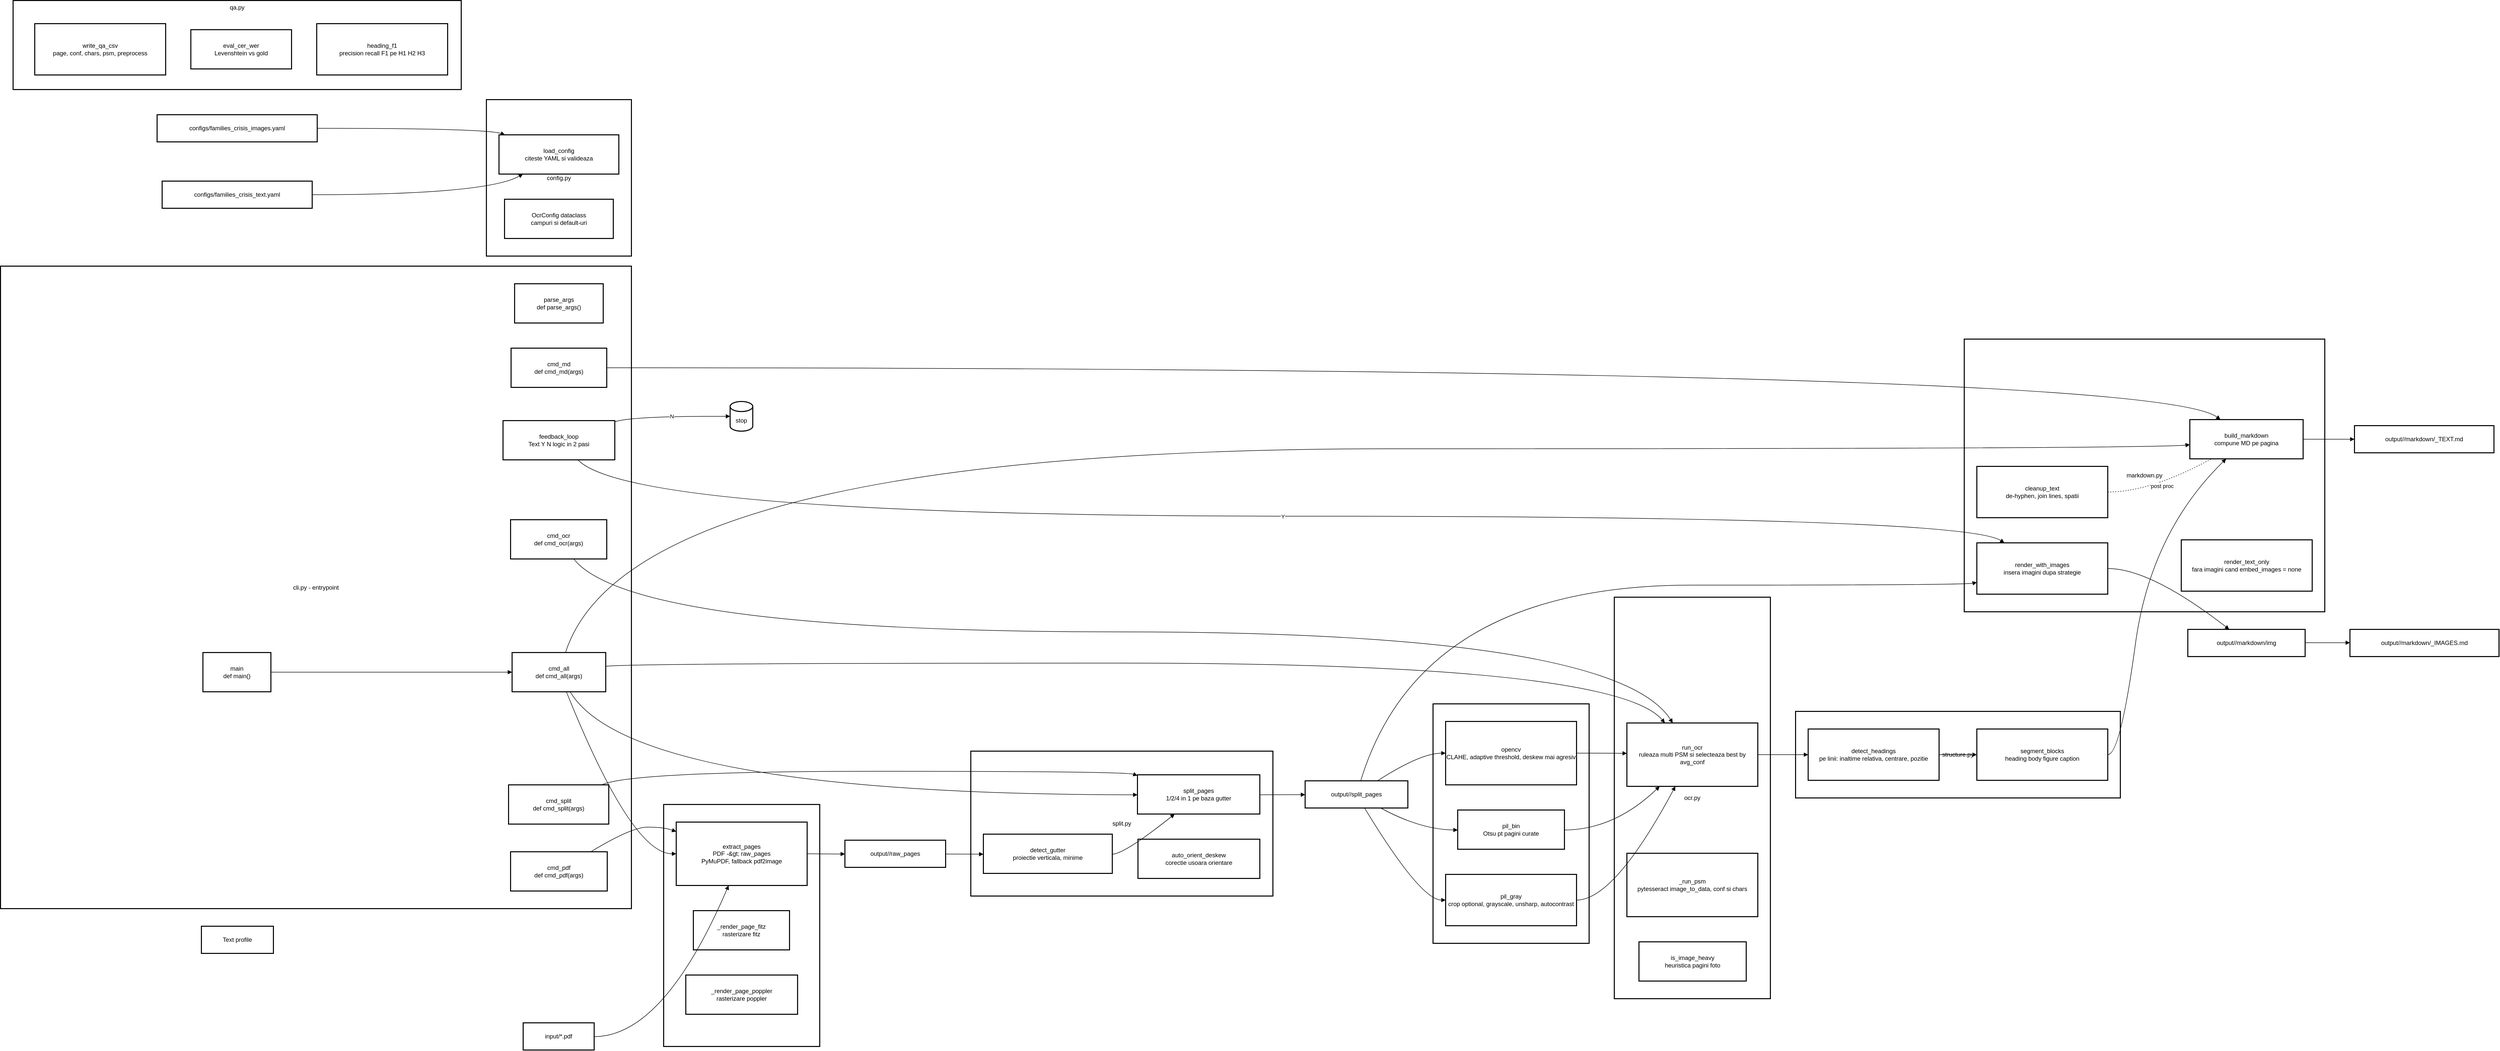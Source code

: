 <mxfile version="28.1.1">
  <diagram name="Page-1" id="o5Kr-O89gYPTlMw9ChJK">
    <mxGraphModel dx="1482" dy="775" grid="1" gridSize="10" guides="1" tooltips="1" connect="1" arrows="1" fold="1" page="1" pageScale="1" pageWidth="850" pageHeight="1100" math="0" shadow="0">
      <root>
        <mxCell id="0" />
        <mxCell id="1" parent="0" />
        <mxCell id="SFoUvwOAt9z_cPdB6uyd-109" value="qa.py" style="whiteSpace=wrap;strokeWidth=2;verticalAlign=top;" vertex="1" parent="1">
          <mxGeometry x="45" y="40" width="890" height="177" as="geometry" />
        </mxCell>
        <mxCell id="SFoUvwOAt9z_cPdB6uyd-110" value="write_qa_csv&#xa;page, conf, chars, psm, preprocess" style="whiteSpace=wrap;strokeWidth=2;" vertex="1" parent="SFoUvwOAt9z_cPdB6uyd-109">
          <mxGeometry x="43" y="46" width="260" height="102" as="geometry" />
        </mxCell>
        <mxCell id="SFoUvwOAt9z_cPdB6uyd-111" value="eval_cer_wer&#xa;Levenshtein vs gold" style="whiteSpace=wrap;strokeWidth=2;" vertex="1" parent="SFoUvwOAt9z_cPdB6uyd-109">
          <mxGeometry x="353" y="58" width="200" height="78" as="geometry" />
        </mxCell>
        <mxCell id="SFoUvwOAt9z_cPdB6uyd-112" value="heading_f1&#xa;precision recall F1 pe H1 H2 H3" style="whiteSpace=wrap;strokeWidth=2;" vertex="1" parent="SFoUvwOAt9z_cPdB6uyd-109">
          <mxGeometry x="603" y="46" width="260" height="102" as="geometry" />
        </mxCell>
        <mxCell id="SFoUvwOAt9z_cPdB6uyd-113" value="markdown.py" style="whiteSpace=wrap;strokeWidth=2;" vertex="1" parent="1">
          <mxGeometry x="3920" y="713" width="716" height="542" as="geometry" />
        </mxCell>
        <mxCell id="SFoUvwOAt9z_cPdB6uyd-114" value="structure.py" style="whiteSpace=wrap;strokeWidth=2;" vertex="1" parent="1">
          <mxGeometry x="3585" y="1453" width="645" height="172" as="geometry" />
        </mxCell>
        <mxCell id="SFoUvwOAt9z_cPdB6uyd-115" value="ocr.py" style="whiteSpace=wrap;strokeWidth=2;" vertex="1" parent="1">
          <mxGeometry x="3225" y="1226" width="310" height="798" as="geometry" />
        </mxCell>
        <mxCell id="SFoUvwOAt9z_cPdB6uyd-116" value="preprocess.py" style="whiteSpace=wrap;strokeWidth=2;" vertex="1" parent="1">
          <mxGeometry x="2865" y="1438" width="310" height="476" as="geometry" />
        </mxCell>
        <mxCell id="SFoUvwOAt9z_cPdB6uyd-117" value="split.py" style="whiteSpace=wrap;strokeWidth=2;" vertex="1" parent="1">
          <mxGeometry x="1947" y="1532" width="600" height="288" as="geometry" />
        </mxCell>
        <mxCell id="SFoUvwOAt9z_cPdB6uyd-118" value="pdf.py" style="whiteSpace=wrap;strokeWidth=2;" vertex="1" parent="1">
          <mxGeometry x="1337" y="1638" width="310" height="481" as="geometry" />
        </mxCell>
        <mxCell id="SFoUvwOAt9z_cPdB6uyd-119" value="config.py" style="whiteSpace=wrap;strokeWidth=2;" vertex="1" parent="1">
          <mxGeometry x="985" y="237" width="288" height="311" as="geometry" />
        </mxCell>
        <mxCell id="SFoUvwOAt9z_cPdB6uyd-120" value="cli.py - entrypoint" style="whiteSpace=wrap;strokeWidth=2;" vertex="1" parent="1">
          <mxGeometry x="20" y="568" width="1253" height="1277" as="geometry" />
        </mxCell>
        <mxCell id="SFoUvwOAt9z_cPdB6uyd-121" value="configs/families_crisis_text.yaml" style="whiteSpace=wrap;strokeWidth=2;" vertex="1" parent="1">
          <mxGeometry x="341" y="399" width="298" height="54" as="geometry" />
        </mxCell>
        <mxCell id="SFoUvwOAt9z_cPdB6uyd-122" value="configs/families_crisis_images.yaml" style="whiteSpace=wrap;strokeWidth=2;" vertex="1" parent="1">
          <mxGeometry x="331" y="267" width="318" height="54" as="geometry" />
        </mxCell>
        <mxCell id="SFoUvwOAt9z_cPdB6uyd-123" value="parse_args&#xa;def parse_args()" style="whiteSpace=wrap;strokeWidth=2;" vertex="1" parent="1">
          <mxGeometry x="1041" y="603" width="176" height="78" as="geometry" />
        </mxCell>
        <mxCell id="SFoUvwOAt9z_cPdB6uyd-124" value="main&#xa;def main()" style="whiteSpace=wrap;strokeWidth=2;" vertex="1" parent="1">
          <mxGeometry x="422" y="1336" width="135" height="78" as="geometry" />
        </mxCell>
        <mxCell id="SFoUvwOAt9z_cPdB6uyd-125" value="cmd_pdf&#xa;def cmd_pdf(args)" style="whiteSpace=wrap;strokeWidth=2;" vertex="1" parent="1">
          <mxGeometry x="1033" y="1732" width="192" height="78" as="geometry" />
        </mxCell>
        <mxCell id="SFoUvwOAt9z_cPdB6uyd-126" value="cmd_split&#xa;def cmd_split(args)" style="whiteSpace=wrap;strokeWidth=2;" vertex="1" parent="1">
          <mxGeometry x="1029" y="1599" width="199" height="78" as="geometry" />
        </mxCell>
        <mxCell id="SFoUvwOAt9z_cPdB6uyd-127" value="cmd_ocr&#xa;def cmd_ocr(args)" style="whiteSpace=wrap;strokeWidth=2;" vertex="1" parent="1">
          <mxGeometry x="1033" y="1072" width="191" height="78" as="geometry" />
        </mxCell>
        <mxCell id="SFoUvwOAt9z_cPdB6uyd-128" value="cmd_md&#xa;def cmd_md(args)" style="whiteSpace=wrap;strokeWidth=2;" vertex="1" parent="1">
          <mxGeometry x="1034" y="731" width="190" height="78" as="geometry" />
        </mxCell>
        <mxCell id="SFoUvwOAt9z_cPdB6uyd-129" value="cmd_all&#xa;def cmd_all(args)" style="whiteSpace=wrap;strokeWidth=2;" vertex="1" parent="1">
          <mxGeometry x="1036" y="1336" width="186" height="78" as="geometry" />
        </mxCell>
        <mxCell id="SFoUvwOAt9z_cPdB6uyd-130" value="feedback_loop&#xa;Text Y N logic in 2 pasi" style="whiteSpace=wrap;strokeWidth=2;" vertex="1" parent="1">
          <mxGeometry x="1018" y="875" width="222" height="78" as="geometry" />
        </mxCell>
        <mxCell id="SFoUvwOAt9z_cPdB6uyd-131" value="load_config&#xa;citeste YAML si valideaza" style="whiteSpace=wrap;strokeWidth=2;" vertex="1" parent="1">
          <mxGeometry x="1010" y="307" width="238" height="78" as="geometry" />
        </mxCell>
        <mxCell id="SFoUvwOAt9z_cPdB6uyd-132" value="OcrConfig dataclass&#xa;campuri si default-uri" style="whiteSpace=wrap;strokeWidth=2;" vertex="1" parent="1">
          <mxGeometry x="1021" y="435" width="216" height="78" as="geometry" />
        </mxCell>
        <mxCell id="SFoUvwOAt9z_cPdB6uyd-133" value="extract_pages&#xa;PDF -&amp;gt; raw_pages&#xa;PyMuPDF, fallback pdf2image" style="whiteSpace=wrap;strokeWidth=2;" vertex="1" parent="1">
          <mxGeometry x="1362" y="1673" width="260" height="126" as="geometry" />
        </mxCell>
        <mxCell id="SFoUvwOAt9z_cPdB6uyd-134" value="_render_page_fitz&#xa;rasterizare fitz" style="whiteSpace=wrap;strokeWidth=2;" vertex="1" parent="1">
          <mxGeometry x="1396" y="1849" width="191" height="78" as="geometry" />
        </mxCell>
        <mxCell id="SFoUvwOAt9z_cPdB6uyd-135" value="_render_page_poppler&#xa;rasterizare poppler" style="whiteSpace=wrap;strokeWidth=2;" vertex="1" parent="1">
          <mxGeometry x="1381" y="1977" width="222" height="78" as="geometry" />
        </mxCell>
        <mxCell id="SFoUvwOAt9z_cPdB6uyd-136" value="detect_gutter&#xa;proiectie verticala, minime" style="whiteSpace=wrap;strokeWidth=2;" vertex="1" parent="1">
          <mxGeometry x="1972" y="1697" width="256" height="78" as="geometry" />
        </mxCell>
        <mxCell id="SFoUvwOAt9z_cPdB6uyd-137" value="split_pages&#xa;1/2/4 in 1 pe baza gutter" style="whiteSpace=wrap;strokeWidth=2;" vertex="1" parent="1">
          <mxGeometry x="2278" y="1579" width="243" height="78" as="geometry" />
        </mxCell>
        <mxCell id="SFoUvwOAt9z_cPdB6uyd-138" value="auto_orient_deskew&#xa;corectie usoara orientare" style="whiteSpace=wrap;strokeWidth=2;" vertex="1" parent="1">
          <mxGeometry x="2279" y="1707" width="242" height="78" as="geometry" />
        </mxCell>
        <mxCell id="SFoUvwOAt9z_cPdB6uyd-139" value="pil_gray&#xa;crop optional, grayscale, unsharp, autocontrast" style="whiteSpace=wrap;strokeWidth=2;" vertex="1" parent="1">
          <mxGeometry x="2890" y="1777" width="260" height="102" as="geometry" />
        </mxCell>
        <mxCell id="SFoUvwOAt9z_cPdB6uyd-140" value="pil_bin&#xa;Otsu pt pagini curate" style="whiteSpace=wrap;strokeWidth=2;" vertex="1" parent="1">
          <mxGeometry x="2914" y="1649" width="212" height="78" as="geometry" />
        </mxCell>
        <mxCell id="SFoUvwOAt9z_cPdB6uyd-141" value="opencv&#xa;CLAHE, adaptive threshold, deskew mai agresiv" style="whiteSpace=wrap;strokeWidth=2;" vertex="1" parent="1">
          <mxGeometry x="2890" y="1473" width="260" height="126" as="geometry" />
        </mxCell>
        <mxCell id="SFoUvwOAt9z_cPdB6uyd-142" value="run_ocr&#xa;ruleaza multi PSM si selecteaza best by avg_conf" style="whiteSpace=wrap;strokeWidth=2;" vertex="1" parent="1">
          <mxGeometry x="3250" y="1476" width="260" height="126" as="geometry" />
        </mxCell>
        <mxCell id="SFoUvwOAt9z_cPdB6uyd-143" value="_run_psm&#xa;pytesseract image_to_data, conf si chars" style="whiteSpace=wrap;strokeWidth=2;" vertex="1" parent="1">
          <mxGeometry x="3250" y="1735" width="260" height="126" as="geometry" />
        </mxCell>
        <mxCell id="SFoUvwOAt9z_cPdB6uyd-144" value="is_image_heavy&#xa;heuristica pagini foto" style="whiteSpace=wrap;strokeWidth=2;" vertex="1" parent="1">
          <mxGeometry x="3274" y="1911" width="213" height="78" as="geometry" />
        </mxCell>
        <mxCell id="SFoUvwOAt9z_cPdB6uyd-145" value="detect_headings&#xa;pe linii: inaltime relativa, centrare, pozitie" style="whiteSpace=wrap;strokeWidth=2;" vertex="1" parent="1">
          <mxGeometry x="3610" y="1488" width="260" height="102" as="geometry" />
        </mxCell>
        <mxCell id="SFoUvwOAt9z_cPdB6uyd-146" value="segment_blocks&#xa;heading body figure caption" style="whiteSpace=wrap;strokeWidth=2;" vertex="1" parent="1">
          <mxGeometry x="3945" y="1488" width="260" height="102" as="geometry" />
        </mxCell>
        <mxCell id="SFoUvwOAt9z_cPdB6uyd-147" value="build_markdown&#xa;compune MD pe pagina" style="whiteSpace=wrap;strokeWidth=2;" vertex="1" parent="1">
          <mxGeometry x="4368" y="873" width="225" height="78" as="geometry" />
        </mxCell>
        <mxCell id="SFoUvwOAt9z_cPdB6uyd-148" value="render_text_only&#xa;fara imagini cand embed_images = none" style="whiteSpace=wrap;strokeWidth=2;" vertex="1" parent="1">
          <mxGeometry x="4351" y="1112" width="260" height="102" as="geometry" />
        </mxCell>
        <mxCell id="SFoUvwOAt9z_cPdB6uyd-149" value="render_with_images&#xa;insera imagini dupa strategie" style="whiteSpace=wrap;strokeWidth=2;" vertex="1" parent="1">
          <mxGeometry x="3945" y="1118" width="260" height="102" as="geometry" />
        </mxCell>
        <mxCell id="SFoUvwOAt9z_cPdB6uyd-150" value="cleanup_text&#xa;de-hyphen, join lines, spatii" style="whiteSpace=wrap;strokeWidth=2;" vertex="1" parent="1">
          <mxGeometry x="3945" y="966" width="260" height="102" as="geometry" />
        </mxCell>
        <mxCell id="SFoUvwOAt9z_cPdB6uyd-151" value="input/*.pdf" style="whiteSpace=wrap;strokeWidth=2;" vertex="1" parent="1">
          <mxGeometry x="1058" y="2072" width="141" height="54" as="geometry" />
        </mxCell>
        <mxCell id="SFoUvwOAt9z_cPdB6uyd-152" value="output//raw_pages" style="whiteSpace=wrap;strokeWidth=2;" vertex="1" parent="1">
          <mxGeometry x="1697" y="1709" width="200" height="54" as="geometry" />
        </mxCell>
        <mxCell id="SFoUvwOAt9z_cPdB6uyd-153" value="output//split_pages" style="whiteSpace=wrap;strokeWidth=2;" vertex="1" parent="1">
          <mxGeometry x="2611" y="1591" width="204" height="54" as="geometry" />
        </mxCell>
        <mxCell id="SFoUvwOAt9z_cPdB6uyd-154" value="output//markdown/img" style="whiteSpace=wrap;strokeWidth=2;" vertex="1" parent="1">
          <mxGeometry x="4364" y="1290" width="233" height="54" as="geometry" />
        </mxCell>
        <mxCell id="SFoUvwOAt9z_cPdB6uyd-155" value="output//markdown/_TEXT.md" style="whiteSpace=wrap;strokeWidth=2;" vertex="1" parent="1">
          <mxGeometry x="4695" y="885" width="277" height="54" as="geometry" />
        </mxCell>
        <mxCell id="SFoUvwOAt9z_cPdB6uyd-156" value="output//markdown/_IMAGES.md" style="whiteSpace=wrap;strokeWidth=2;" vertex="1" parent="1">
          <mxGeometry x="4686" y="1290" width="296" height="54" as="geometry" />
        </mxCell>
        <mxCell id="SFoUvwOAt9z_cPdB6uyd-157" value="Text profile" style="whiteSpace=wrap;strokeWidth=2;" vertex="1" parent="1">
          <mxGeometry x="419" y="1880" width="143" height="54" as="geometry" />
        </mxCell>
        <mxCell id="SFoUvwOAt9z_cPdB6uyd-158" value="stop" style="shape=cylinder3;boundedLbl=1;backgroundOutline=1;size=10;strokeWidth=2;whiteSpace=wrap;" vertex="1" parent="1">
          <mxGeometry x="1469" y="837" width="45" height="59" as="geometry" />
        </mxCell>
        <mxCell id="SFoUvwOAt9z_cPdB6uyd-159" value="" style="curved=1;startArrow=none;endArrow=block;exitX=1;exitY=0.5;entryX=0.2;entryY=1;rounded=0;" edge="1" parent="1" source="SFoUvwOAt9z_cPdB6uyd-121" target="SFoUvwOAt9z_cPdB6uyd-131">
          <mxGeometry relative="1" as="geometry">
            <Array as="points">
              <mxPoint x="985" y="426" />
            </Array>
          </mxGeometry>
        </mxCell>
        <mxCell id="SFoUvwOAt9z_cPdB6uyd-160" value="" style="curved=1;startArrow=none;endArrow=block;exitX=1;exitY=0.5;entryX=0.05;entryY=0;rounded=0;" edge="1" parent="1" source="SFoUvwOAt9z_cPdB6uyd-122" target="SFoUvwOAt9z_cPdB6uyd-131">
          <mxGeometry relative="1" as="geometry">
            <Array as="points">
              <mxPoint x="985" y="294" />
            </Array>
          </mxGeometry>
        </mxCell>
        <mxCell id="SFoUvwOAt9z_cPdB6uyd-161" value="" style="curved=1;startArrow=none;endArrow=block;exitX=1;exitY=0.51;entryX=0.4;entryY=1;rounded=0;" edge="1" parent="1" source="SFoUvwOAt9z_cPdB6uyd-151" target="SFoUvwOAt9z_cPdB6uyd-133">
          <mxGeometry relative="1" as="geometry">
            <Array as="points">
              <mxPoint x="1337" y="2099" />
            </Array>
          </mxGeometry>
        </mxCell>
        <mxCell id="SFoUvwOAt9z_cPdB6uyd-162" value="" style="curved=1;startArrow=none;endArrow=block;exitX=1;exitY=0.5;entryX=0;entryY=0.51;rounded=0;" edge="1" parent="1" source="SFoUvwOAt9z_cPdB6uyd-133" target="SFoUvwOAt9z_cPdB6uyd-152">
          <mxGeometry relative="1" as="geometry">
            <Array as="points" />
          </mxGeometry>
        </mxCell>
        <mxCell id="SFoUvwOAt9z_cPdB6uyd-163" value="" style="curved=1;startArrow=none;endArrow=block;exitX=1;exitY=0.51;entryX=0;entryY=0.51;rounded=0;" edge="1" parent="1" source="SFoUvwOAt9z_cPdB6uyd-152" target="SFoUvwOAt9z_cPdB6uyd-136">
          <mxGeometry relative="1" as="geometry">
            <Array as="points" />
          </mxGeometry>
        </mxCell>
        <mxCell id="SFoUvwOAt9z_cPdB6uyd-164" value="" style="curved=1;startArrow=none;endArrow=block;exitX=1;exitY=0.51;entryX=0.3;entryY=1.01;rounded=0;" edge="1" parent="1" source="SFoUvwOAt9z_cPdB6uyd-136" target="SFoUvwOAt9z_cPdB6uyd-137">
          <mxGeometry relative="1" as="geometry">
            <Array as="points">
              <mxPoint x="2253" y="1736" />
            </Array>
          </mxGeometry>
        </mxCell>
        <mxCell id="SFoUvwOAt9z_cPdB6uyd-165" value="" style="curved=1;startArrow=none;endArrow=block;exitX=1;exitY=0.51;entryX=0;entryY=0.51;rounded=0;" edge="1" parent="1" source="SFoUvwOAt9z_cPdB6uyd-137" target="SFoUvwOAt9z_cPdB6uyd-153">
          <mxGeometry relative="1" as="geometry">
            <Array as="points" />
          </mxGeometry>
        </mxCell>
        <mxCell id="SFoUvwOAt9z_cPdB6uyd-166" value="" style="curved=1;startArrow=none;endArrow=block;exitX=0.58;exitY=1.01;entryX=0;entryY=0.5;rounded=0;" edge="1" parent="1" source="SFoUvwOAt9z_cPdB6uyd-153" target="SFoUvwOAt9z_cPdB6uyd-139">
          <mxGeometry relative="1" as="geometry">
            <Array as="points">
              <mxPoint x="2840" y="1828" />
            </Array>
          </mxGeometry>
        </mxCell>
        <mxCell id="SFoUvwOAt9z_cPdB6uyd-167" value="" style="curved=1;startArrow=none;endArrow=block;exitX=0.74;exitY=1.01;entryX=0;entryY=0.51;rounded=0;" edge="1" parent="1" source="SFoUvwOAt9z_cPdB6uyd-153" target="SFoUvwOAt9z_cPdB6uyd-140">
          <mxGeometry relative="1" as="geometry">
            <Array as="points">
              <mxPoint x="2840" y="1688" />
            </Array>
          </mxGeometry>
        </mxCell>
        <mxCell id="SFoUvwOAt9z_cPdB6uyd-168" value="" style="curved=1;startArrow=none;endArrow=block;exitX=0.7;exitY=0.01;entryX=0;entryY=0.5;rounded=0;" edge="1" parent="1" source="SFoUvwOAt9z_cPdB6uyd-153" target="SFoUvwOAt9z_cPdB6uyd-141">
          <mxGeometry relative="1" as="geometry">
            <Array as="points">
              <mxPoint x="2840" y="1536" />
            </Array>
          </mxGeometry>
        </mxCell>
        <mxCell id="SFoUvwOAt9z_cPdB6uyd-169" value="" style="curved=1;startArrow=none;endArrow=block;exitX=1;exitY=0.5;entryX=0.37;entryY=1;rounded=0;" edge="1" parent="1" source="SFoUvwOAt9z_cPdB6uyd-139" target="SFoUvwOAt9z_cPdB6uyd-142">
          <mxGeometry relative="1" as="geometry">
            <Array as="points">
              <mxPoint x="3225" y="1828" />
            </Array>
          </mxGeometry>
        </mxCell>
        <mxCell id="SFoUvwOAt9z_cPdB6uyd-170" value="" style="curved=1;startArrow=none;endArrow=block;exitX=1;exitY=0.51;entryX=0.25;entryY=1;rounded=0;" edge="1" parent="1" source="SFoUvwOAt9z_cPdB6uyd-140" target="SFoUvwOAt9z_cPdB6uyd-142">
          <mxGeometry relative="1" as="geometry">
            <Array as="points">
              <mxPoint x="3225" y="1688" />
            </Array>
          </mxGeometry>
        </mxCell>
        <mxCell id="SFoUvwOAt9z_cPdB6uyd-171" value="" style="curved=1;startArrow=none;endArrow=block;exitX=1;exitY=0.5;entryX=0;entryY=0.48;rounded=0;" edge="1" parent="1" source="SFoUvwOAt9z_cPdB6uyd-141" target="SFoUvwOAt9z_cPdB6uyd-142">
          <mxGeometry relative="1" as="geometry">
            <Array as="points">
              <mxPoint x="3225" y="1536" />
            </Array>
          </mxGeometry>
        </mxCell>
        <mxCell id="SFoUvwOAt9z_cPdB6uyd-172" value="" style="curved=1;startArrow=none;endArrow=block;exitX=1;exitY=0.5;entryX=0;entryY=0.5;rounded=0;" edge="1" parent="1" source="SFoUvwOAt9z_cPdB6uyd-142" target="SFoUvwOAt9z_cPdB6uyd-145">
          <mxGeometry relative="1" as="geometry">
            <Array as="points" />
          </mxGeometry>
        </mxCell>
        <mxCell id="SFoUvwOAt9z_cPdB6uyd-173" value="" style="curved=1;startArrow=none;endArrow=block;exitX=1;exitY=0.5;entryX=0;entryY=0.5;rounded=0;" edge="1" parent="1" source="SFoUvwOAt9z_cPdB6uyd-145" target="SFoUvwOAt9z_cPdB6uyd-146">
          <mxGeometry relative="1" as="geometry">
            <Array as="points" />
          </mxGeometry>
        </mxCell>
        <mxCell id="SFoUvwOAt9z_cPdB6uyd-174" value="" style="curved=1;startArrow=none;endArrow=block;exitX=1;exitY=0.5;entryX=0.32;entryY=1;rounded=0;" edge="1" parent="1" source="SFoUvwOAt9z_cPdB6uyd-146" target="SFoUvwOAt9z_cPdB6uyd-147">
          <mxGeometry relative="1" as="geometry">
            <Array as="points">
              <mxPoint x="4230" y="1539" />
              <mxPoint x="4290" y="1098" />
            </Array>
          </mxGeometry>
        </mxCell>
        <mxCell id="SFoUvwOAt9z_cPdB6uyd-175" value="" style="curved=1;startArrow=none;endArrow=block;exitX=1;exitY=0.5;entryX=0;entryY=0.5;rounded=0;" edge="1" parent="1" source="SFoUvwOAt9z_cPdB6uyd-147" target="SFoUvwOAt9z_cPdB6uyd-155">
          <mxGeometry relative="1" as="geometry">
            <Array as="points" />
          </mxGeometry>
        </mxCell>
        <mxCell id="SFoUvwOAt9z_cPdB6uyd-176" value="post proc" style="curved=1;dashed=1;dashPattern=2 3;startArrow=none;endArrow=none;exitX=1;exitY=0.5;entryX=0.19;entryY=1;rounded=0;" edge="1" parent="1" source="SFoUvwOAt9z_cPdB6uyd-150" target="SFoUvwOAt9z_cPdB6uyd-147">
          <mxGeometry relative="1" as="geometry">
            <Array as="points">
              <mxPoint x="4290" y="1017" />
            </Array>
          </mxGeometry>
        </mxCell>
        <mxCell id="SFoUvwOAt9z_cPdB6uyd-177" value="" style="curved=1;startArrow=none;endArrow=block;exitX=0.54;exitY=0.01;entryX=0;entryY=0.77;rounded=0;" edge="1" parent="1" source="SFoUvwOAt9z_cPdB6uyd-153" target="SFoUvwOAt9z_cPdB6uyd-149">
          <mxGeometry relative="1" as="geometry">
            <Array as="points">
              <mxPoint x="2840" y="1202" />
              <mxPoint x="3920" y="1202" />
            </Array>
          </mxGeometry>
        </mxCell>
        <mxCell id="SFoUvwOAt9z_cPdB6uyd-178" value="" style="curved=1;startArrow=none;endArrow=block;exitX=1;exitY=0.5;entryX=0.35;entryY=-0.01;rounded=0;" edge="1" parent="1" source="SFoUvwOAt9z_cPdB6uyd-149" target="SFoUvwOAt9z_cPdB6uyd-154">
          <mxGeometry relative="1" as="geometry">
            <Array as="points">
              <mxPoint x="4290" y="1169" />
            </Array>
          </mxGeometry>
        </mxCell>
        <mxCell id="SFoUvwOAt9z_cPdB6uyd-179" value="" style="curved=1;startArrow=none;endArrow=block;exitX=1;exitY=0.49;entryX=0;entryY=0.49;rounded=0;" edge="1" parent="1" source="SFoUvwOAt9z_cPdB6uyd-154" target="SFoUvwOAt9z_cPdB6uyd-156">
          <mxGeometry relative="1" as="geometry">
            <Array as="points" />
          </mxGeometry>
        </mxCell>
        <mxCell id="SFoUvwOAt9z_cPdB6uyd-180" value="" style="curved=1;startArrow=none;endArrow=block;exitX=1;exitY=0.5;entryX=0;entryY=0.5;rounded=0;" edge="1" parent="1" source="SFoUvwOAt9z_cPdB6uyd-124" target="SFoUvwOAt9z_cPdB6uyd-129">
          <mxGeometry relative="1" as="geometry">
            <Array as="points" />
          </mxGeometry>
        </mxCell>
        <mxCell id="SFoUvwOAt9z_cPdB6uyd-181" value="" style="curved=1;startArrow=none;endArrow=block;exitX=0.58;exitY=1;entryX=0;entryY=0.5;rounded=0;" edge="1" parent="1" source="SFoUvwOAt9z_cPdB6uyd-129" target="SFoUvwOAt9z_cPdB6uyd-133">
          <mxGeometry relative="1" as="geometry">
            <Array as="points">
              <mxPoint x="1273" y="1736" />
            </Array>
          </mxGeometry>
        </mxCell>
        <mxCell id="SFoUvwOAt9z_cPdB6uyd-182" value="" style="curved=1;startArrow=none;endArrow=block;exitX=0.62;exitY=1;entryX=0;entryY=0.51;rounded=0;" edge="1" parent="1" source="SFoUvwOAt9z_cPdB6uyd-129" target="SFoUvwOAt9z_cPdB6uyd-137">
          <mxGeometry relative="1" as="geometry">
            <Array as="points">
              <mxPoint x="1273" y="1618" />
            </Array>
          </mxGeometry>
        </mxCell>
        <mxCell id="SFoUvwOAt9z_cPdB6uyd-183" value="" style="curved=1;startArrow=none;endArrow=block;exitX=1;exitY=0.35;entryX=0.29;entryY=0;rounded=0;" edge="1" parent="1" source="SFoUvwOAt9z_cPdB6uyd-129" target="SFoUvwOAt9z_cPdB6uyd-142">
          <mxGeometry relative="1" as="geometry">
            <Array as="points">
              <mxPoint x="1273" y="1357" />
              <mxPoint x="3225" y="1357" />
            </Array>
          </mxGeometry>
        </mxCell>
        <mxCell id="SFoUvwOAt9z_cPdB6uyd-184" value="" style="curved=1;startArrow=none;endArrow=block;exitX=0.57;exitY=0;entryX=0;entryY=0.64;rounded=0;" edge="1" parent="1" source="SFoUvwOAt9z_cPdB6uyd-129" target="SFoUvwOAt9z_cPdB6uyd-147">
          <mxGeometry relative="1" as="geometry">
            <Array as="points">
              <mxPoint x="1273" y="931" />
              <mxPoint x="4290" y="931" />
            </Array>
          </mxGeometry>
        </mxCell>
        <mxCell id="SFoUvwOAt9z_cPdB6uyd-185" value="" style="curved=1;startArrow=none;endArrow=block;exitX=1;exitY=0.5;entryX=0.27;entryY=0;rounded=0;" edge="1" parent="1" source="SFoUvwOAt9z_cPdB6uyd-128" target="SFoUvwOAt9z_cPdB6uyd-147">
          <mxGeometry relative="1" as="geometry">
            <Array as="points">
              <mxPoint x="4290" y="770" />
            </Array>
          </mxGeometry>
        </mxCell>
        <mxCell id="SFoUvwOAt9z_cPdB6uyd-186" value="" style="curved=1;startArrow=none;endArrow=block;exitX=0.66;exitY=1.01;entryX=0.35;entryY=0;rounded=0;" edge="1" parent="1" source="SFoUvwOAt9z_cPdB6uyd-127" target="SFoUvwOAt9z_cPdB6uyd-142">
          <mxGeometry relative="1" as="geometry">
            <Array as="points">
              <mxPoint x="1273" y="1295" />
              <mxPoint x="3225" y="1295" />
            </Array>
          </mxGeometry>
        </mxCell>
        <mxCell id="SFoUvwOAt9z_cPdB6uyd-187" value="" style="curved=1;startArrow=none;endArrow=block;exitX=0.83;exitY=0;entryX=0;entryY=0.15;rounded=0;" edge="1" parent="1" source="SFoUvwOAt9z_cPdB6uyd-125" target="SFoUvwOAt9z_cPdB6uyd-133">
          <mxGeometry relative="1" as="geometry">
            <Array as="points">
              <mxPoint x="1273" y="1683" />
              <mxPoint x="1337" y="1683" />
            </Array>
          </mxGeometry>
        </mxCell>
        <mxCell id="SFoUvwOAt9z_cPdB6uyd-188" value="" style="curved=1;startArrow=none;endArrow=block;exitX=0.93;exitY=0;entryX=0;entryY=0.02;rounded=0;" edge="1" parent="1" source="SFoUvwOAt9z_cPdB6uyd-126" target="SFoUvwOAt9z_cPdB6uyd-137">
          <mxGeometry relative="1" as="geometry">
            <Array as="points">
              <mxPoint x="1273" y="1572" />
              <mxPoint x="2253" y="1572" />
            </Array>
          </mxGeometry>
        </mxCell>
        <mxCell id="SFoUvwOAt9z_cPdB6uyd-189" value="Y" style="curved=1;startArrow=none;endArrow=block;exitX=0.67;exitY=1;entryX=0.21;entryY=0;rounded=0;" edge="1" parent="1" source="SFoUvwOAt9z_cPdB6uyd-130" target="SFoUvwOAt9z_cPdB6uyd-149">
          <mxGeometry relative="1" as="geometry">
            <Array as="points">
              <mxPoint x="1273" y="1065" />
              <mxPoint x="3920" y="1065" />
            </Array>
          </mxGeometry>
        </mxCell>
        <mxCell id="SFoUvwOAt9z_cPdB6uyd-190" value="N" style="curved=1;startArrow=none;endArrow=block;exitX=1;exitY=0.03;entryX=0;entryY=0.5;rounded=0;" edge="1" parent="1" source="SFoUvwOAt9z_cPdB6uyd-130" target="SFoUvwOAt9z_cPdB6uyd-158">
          <mxGeometry relative="1" as="geometry">
            <Array as="points">
              <mxPoint x="1273" y="866" />
            </Array>
          </mxGeometry>
        </mxCell>
      </root>
    </mxGraphModel>
  </diagram>
</mxfile>
